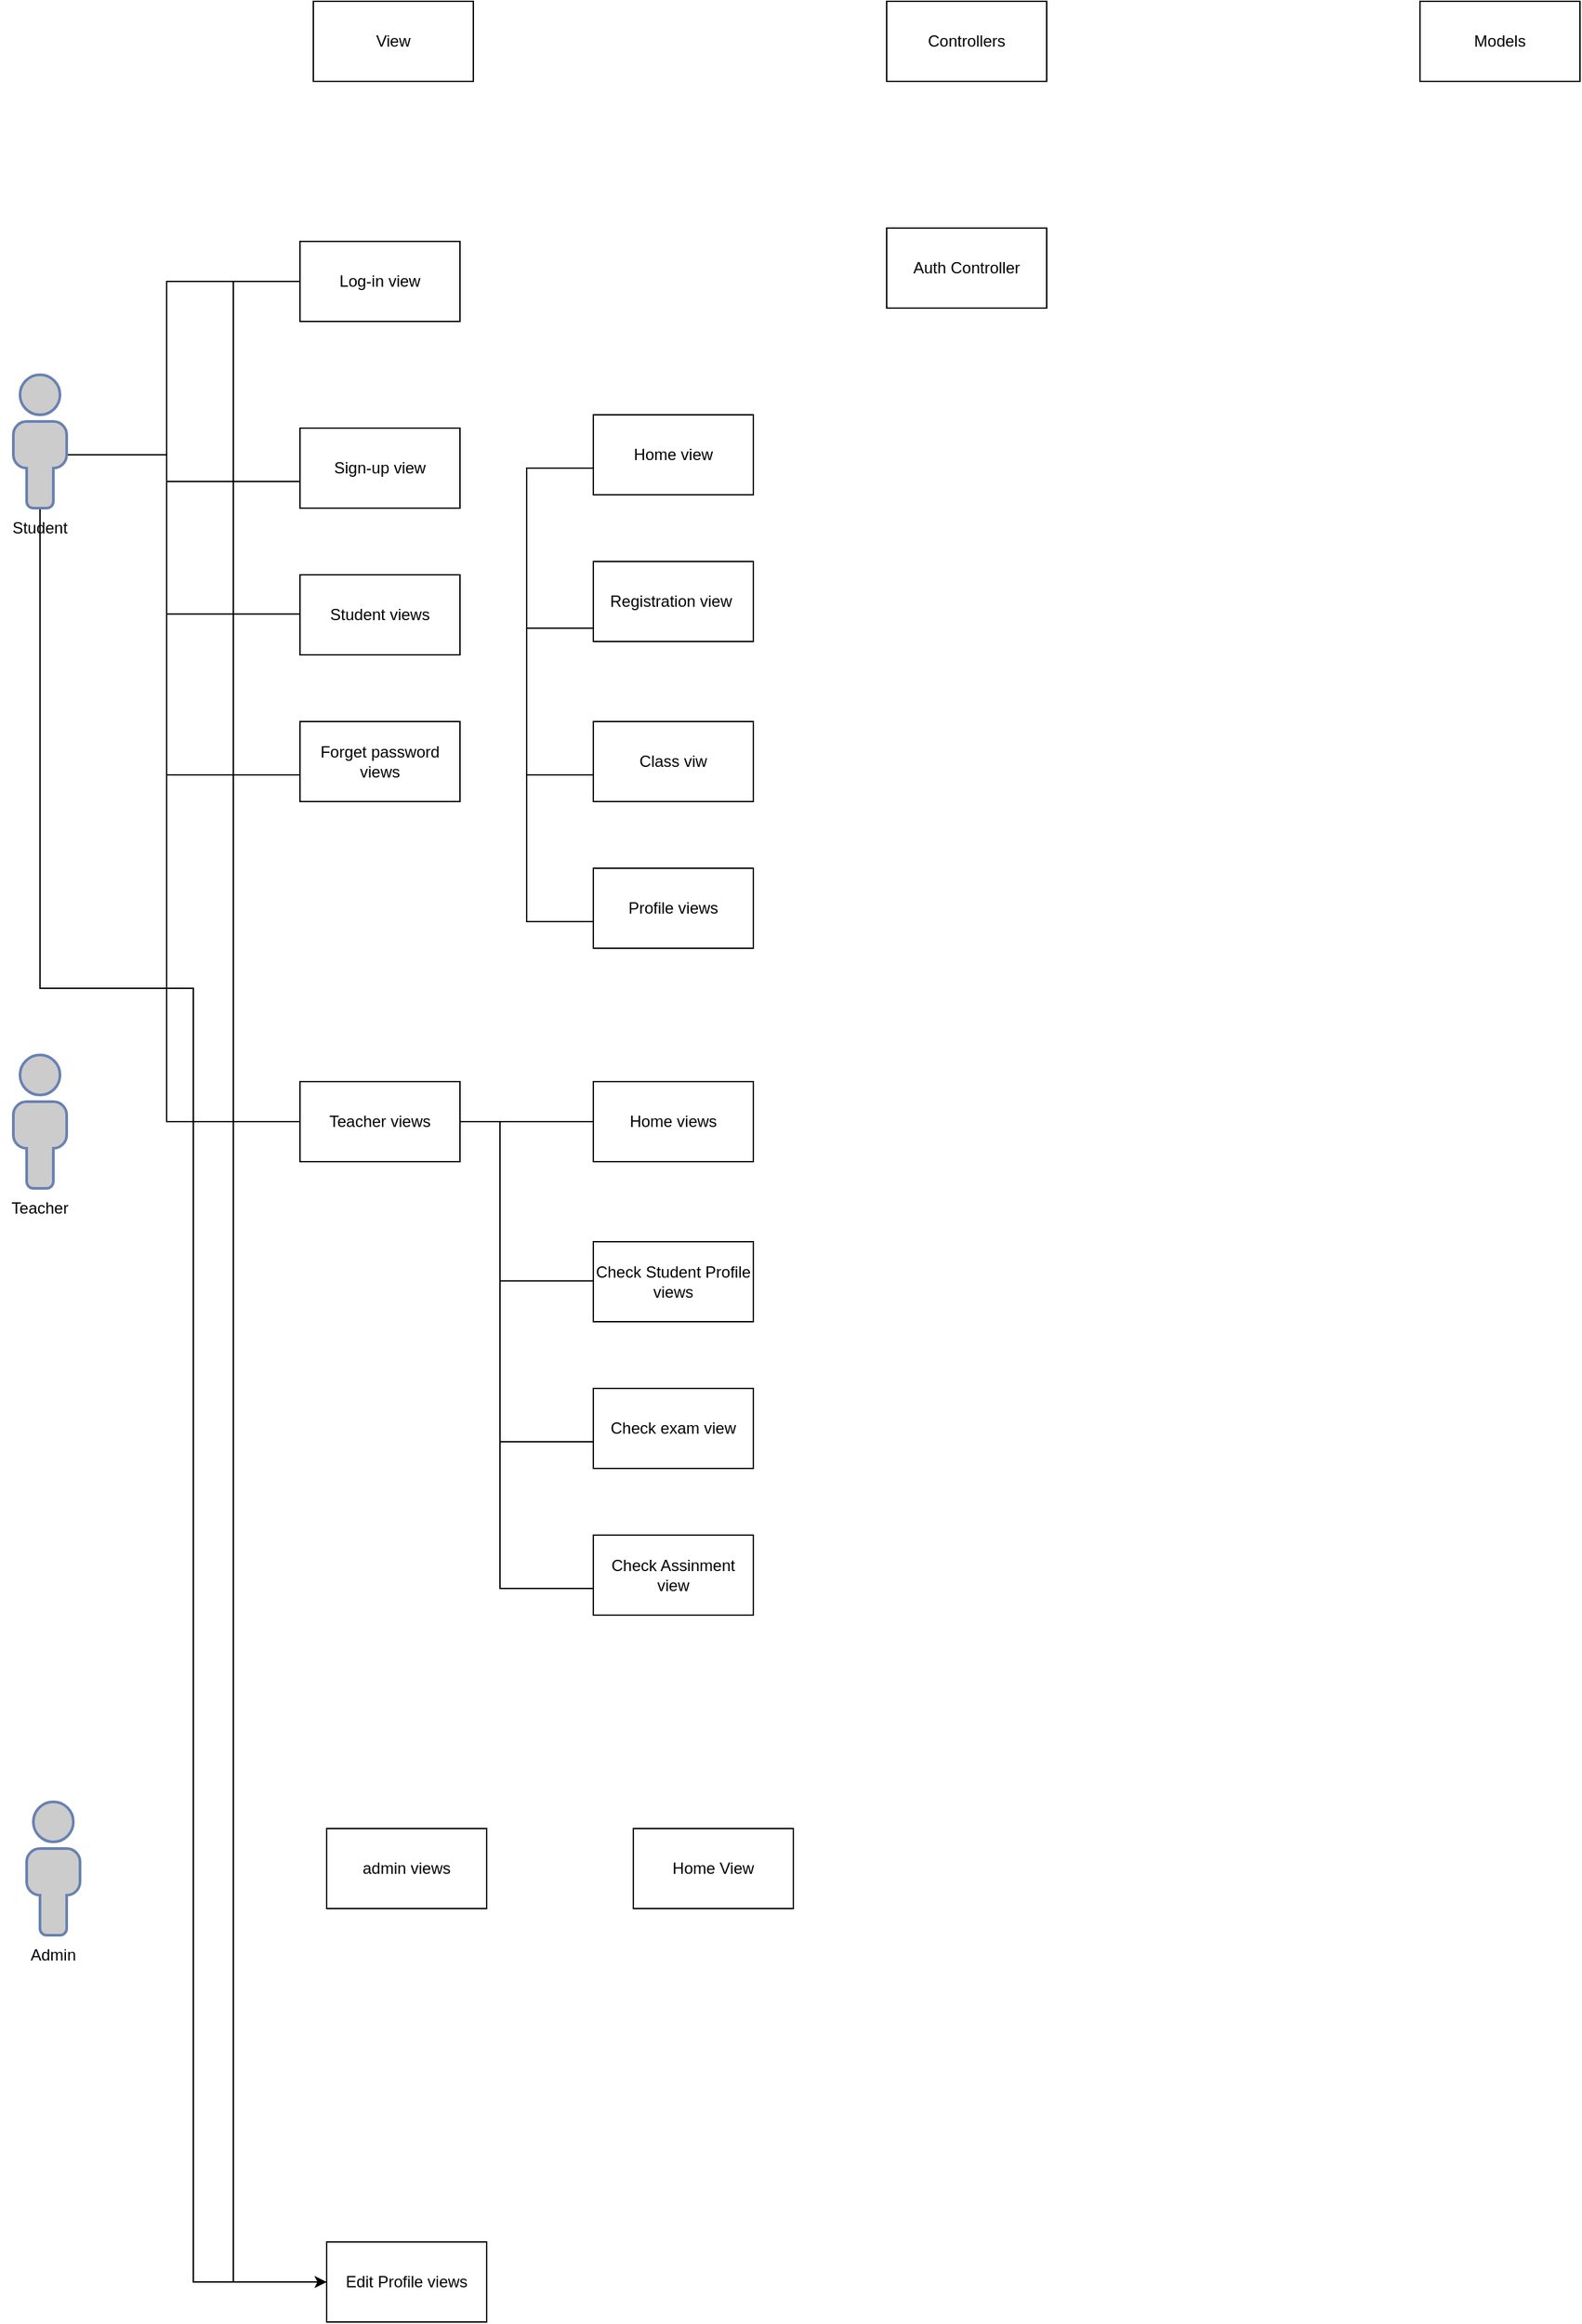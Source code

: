 <mxfile version="20.8.8" type="github">
  <diagram name="Page-1" id="TC_4WfJnMGVma51VtcSm">
    <mxGraphModel dx="749" dy="855" grid="1" gridSize="10" guides="1" tooltips="1" connect="1" arrows="1" fold="1" page="1" pageScale="1" pageWidth="1600" pageHeight="900" math="0" shadow="0">
      <root>
        <mxCell id="0" />
        <mxCell id="1" parent="0" />
        <mxCell id="ad1aPUpGKpew4Hz-ZdNQ-4" value="Student" style="text;strokeColor=none;align=center;fillColor=none;html=1;verticalAlign=middle;whiteSpace=wrap;rounded=0;" vertex="1" parent="1">
          <mxGeometry x="35" y="390" width="60" height="30" as="geometry" />
        </mxCell>
        <mxCell id="ad1aPUpGKpew4Hz-ZdNQ-5" value="Teacher" style="text;strokeColor=none;align=center;fillColor=none;html=1;verticalAlign=middle;whiteSpace=wrap;rounded=0;" vertex="1" parent="1">
          <mxGeometry x="35" y="900" width="60" height="30" as="geometry" />
        </mxCell>
        <mxCell id="ad1aPUpGKpew4Hz-ZdNQ-6" value="Admin" style="text;strokeColor=none;align=center;fillColor=none;html=1;verticalAlign=middle;whiteSpace=wrap;rounded=0;" vertex="1" parent="1">
          <mxGeometry x="45" y="1460" width="60" height="30" as="geometry" />
        </mxCell>
        <mxCell id="ad1aPUpGKpew4Hz-ZdNQ-8" value="" style="fontColor=#0066CC;verticalAlign=top;verticalLabelPosition=bottom;labelPosition=center;align=center;html=1;outlineConnect=0;fillColor=#CCCCCC;strokeColor=#6881B3;gradientColor=none;gradientDirection=north;strokeWidth=2;shape=mxgraph.networks.user_male;shadow=0;" vertex="1" parent="1">
          <mxGeometry x="45" y="800" width="40" height="100" as="geometry" />
        </mxCell>
        <mxCell id="ad1aPUpGKpew4Hz-ZdNQ-9" value="" style="fontColor=#0066CC;verticalAlign=top;verticalLabelPosition=bottom;labelPosition=center;align=center;html=1;outlineConnect=0;fillColor=#CCCCCC;strokeColor=#6881B3;gradientColor=none;gradientDirection=north;strokeWidth=2;shape=mxgraph.networks.user_male;shadow=0;" vertex="1" parent="1">
          <mxGeometry x="55" y="1360" width="40" height="100" as="geometry" />
        </mxCell>
        <mxCell id="ad1aPUpGKpew4Hz-ZdNQ-10" value="View" style="rounded=0;whiteSpace=wrap;html=1;shadow=0;" vertex="1" parent="1">
          <mxGeometry x="270" y="10" width="120" height="60" as="geometry" />
        </mxCell>
        <mxCell id="ad1aPUpGKpew4Hz-ZdNQ-11" value="Controllers" style="rounded=0;whiteSpace=wrap;html=1;shadow=0;" vertex="1" parent="1">
          <mxGeometry x="700" y="10" width="120" height="60" as="geometry" />
        </mxCell>
        <mxCell id="ad1aPUpGKpew4Hz-ZdNQ-12" value="Models" style="rounded=0;whiteSpace=wrap;html=1;shadow=0;" vertex="1" parent="1">
          <mxGeometry x="1100" y="10" width="120" height="60" as="geometry" />
        </mxCell>
        <mxCell id="ad1aPUpGKpew4Hz-ZdNQ-29" style="edgeStyle=orthogonalEdgeStyle;rounded=0;orthogonalLoop=1;jettySize=auto;html=1;" edge="1" parent="1" source="ad1aPUpGKpew4Hz-ZdNQ-13">
          <mxGeometry relative="1" as="geometry">
            <mxPoint x="280" y="1720" as="targetPoint" />
            <Array as="points">
              <mxPoint x="210" y="220" />
              <mxPoint x="210" y="1720" />
            </Array>
          </mxGeometry>
        </mxCell>
        <mxCell id="ad1aPUpGKpew4Hz-ZdNQ-13" value="Log-in view" style="rounded=0;whiteSpace=wrap;html=1;shadow=0;" vertex="1" parent="1">
          <mxGeometry x="260" y="190" width="120" height="60" as="geometry" />
        </mxCell>
        <mxCell id="ad1aPUpGKpew4Hz-ZdNQ-14" value="admin views" style="rounded=0;whiteSpace=wrap;html=1;shadow=0;" vertex="1" parent="1">
          <mxGeometry x="280" y="1380" width="120" height="60" as="geometry" />
        </mxCell>
        <mxCell id="ad1aPUpGKpew4Hz-ZdNQ-15" value="Edit Profile views" style="rounded=0;whiteSpace=wrap;html=1;shadow=0;" vertex="1" parent="1">
          <mxGeometry x="280" y="1690" width="120" height="60" as="geometry" />
        </mxCell>
        <mxCell id="ad1aPUpGKpew4Hz-ZdNQ-17" value="Teacher views" style="rounded=0;whiteSpace=wrap;html=1;shadow=0;" vertex="1" parent="1">
          <mxGeometry x="260" y="820" width="120" height="60" as="geometry" />
        </mxCell>
        <mxCell id="ad1aPUpGKpew4Hz-ZdNQ-18" value="Forget password views" style="rounded=0;whiteSpace=wrap;html=1;shadow=0;" vertex="1" parent="1">
          <mxGeometry x="260" y="550" width="120" height="60" as="geometry" />
        </mxCell>
        <mxCell id="ad1aPUpGKpew4Hz-ZdNQ-19" value="Sign-up view" style="rounded=0;whiteSpace=wrap;html=1;shadow=0;" vertex="1" parent="1">
          <mxGeometry x="260" y="330" width="120" height="60" as="geometry" />
        </mxCell>
        <mxCell id="ad1aPUpGKpew4Hz-ZdNQ-20" value="Student views" style="rounded=0;whiteSpace=wrap;html=1;shadow=0;" vertex="1" parent="1">
          <mxGeometry x="260" y="440" width="120" height="60" as="geometry" />
        </mxCell>
        <mxCell id="ad1aPUpGKpew4Hz-ZdNQ-30" value="" style="endArrow=none;html=1;rounded=0;exitX=0;exitY=0.5;exitDx=0;exitDy=0;" edge="1" parent="1" source="ad1aPUpGKpew4Hz-ZdNQ-17">
          <mxGeometry width="50" height="50" relative="1" as="geometry">
            <mxPoint x="650" y="590" as="sourcePoint" />
            <mxPoint x="260" y="220" as="targetPoint" />
            <Array as="points">
              <mxPoint x="160" y="850" />
              <mxPoint x="160" y="220" />
            </Array>
          </mxGeometry>
        </mxCell>
        <mxCell id="ad1aPUpGKpew4Hz-ZdNQ-31" value="" style="endArrow=none;html=1;rounded=0;exitX=0.375;exitY=0.6;exitDx=0;exitDy=0;exitPerimeter=0;" edge="1" parent="1" source="ad1aPUpGKpew4Hz-ZdNQ-7">
          <mxGeometry width="50" height="50" relative="1" as="geometry">
            <mxPoint x="90" y="350" as="sourcePoint" />
            <mxPoint x="160" y="350" as="targetPoint" />
          </mxGeometry>
        </mxCell>
        <mxCell id="ad1aPUpGKpew4Hz-ZdNQ-33" value="" style="endArrow=none;html=1;rounded=0;exitX=0;exitY=0.5;exitDx=0;exitDy=0;" edge="1" parent="1" source="ad1aPUpGKpew4Hz-ZdNQ-15">
          <mxGeometry width="50" height="50" relative="1" as="geometry">
            <mxPoint x="280" y="1720.0" as="sourcePoint" />
            <mxPoint x="65" y="500" as="targetPoint" />
            <Array as="points">
              <mxPoint x="180" y="1720" />
              <mxPoint x="180" y="1620" />
              <mxPoint x="180" y="750" />
              <mxPoint x="65" y="750" />
              <mxPoint x="65" y="490" />
              <mxPoint x="65" y="380" />
            </Array>
          </mxGeometry>
        </mxCell>
        <mxCell id="ad1aPUpGKpew4Hz-ZdNQ-7" value="" style="fontColor=#0066CC;verticalAlign=top;verticalLabelPosition=bottom;labelPosition=center;align=center;html=1;outlineConnect=0;fillColor=#CCCCCC;strokeColor=#6881B3;gradientColor=none;gradientDirection=north;strokeWidth=2;shape=mxgraph.networks.user_male;shadow=0;" vertex="1" parent="1">
          <mxGeometry x="45" y="290" width="40" height="100" as="geometry" />
        </mxCell>
        <mxCell id="ad1aPUpGKpew4Hz-ZdNQ-37" value="" style="endArrow=none;html=1;rounded=0;exitX=0.375;exitY=0.6;exitDx=0;exitDy=0;exitPerimeter=0;" edge="1" parent="1">
          <mxGeometry width="50" height="50" relative="1" as="geometry">
            <mxPoint x="160" y="370" as="sourcePoint" />
            <mxPoint x="260" y="370" as="targetPoint" />
          </mxGeometry>
        </mxCell>
        <mxCell id="ad1aPUpGKpew4Hz-ZdNQ-38" value="" style="endArrow=none;html=1;rounded=0;exitX=0.375;exitY=0.6;exitDx=0;exitDy=0;exitPerimeter=0;" edge="1" parent="1">
          <mxGeometry width="50" height="50" relative="1" as="geometry">
            <mxPoint x="160" y="469.41" as="sourcePoint" />
            <mxPoint x="260" y="469.41" as="targetPoint" />
          </mxGeometry>
        </mxCell>
        <mxCell id="ad1aPUpGKpew4Hz-ZdNQ-39" value="" style="endArrow=none;html=1;rounded=0;exitX=0.375;exitY=0.6;exitDx=0;exitDy=0;exitPerimeter=0;" edge="1" parent="1">
          <mxGeometry width="50" height="50" relative="1" as="geometry">
            <mxPoint x="160" y="590" as="sourcePoint" />
            <mxPoint x="260" y="590" as="targetPoint" />
          </mxGeometry>
        </mxCell>
        <mxCell id="ad1aPUpGKpew4Hz-ZdNQ-40" value="Auth Controller" style="rounded=0;whiteSpace=wrap;html=1;shadow=0;" vertex="1" parent="1">
          <mxGeometry x="700" y="180" width="120" height="60" as="geometry" />
        </mxCell>
        <mxCell id="ad1aPUpGKpew4Hz-ZdNQ-41" value="Home view" style="rounded=0;whiteSpace=wrap;html=1;shadow=0;" vertex="1" parent="1">
          <mxGeometry x="480" y="320" width="120" height="60" as="geometry" />
        </mxCell>
        <mxCell id="ad1aPUpGKpew4Hz-ZdNQ-42" value="Registration view&amp;nbsp;" style="rounded=0;whiteSpace=wrap;html=1;shadow=0;" vertex="1" parent="1">
          <mxGeometry x="480" y="430" width="120" height="60" as="geometry" />
        </mxCell>
        <mxCell id="ad1aPUpGKpew4Hz-ZdNQ-43" value="Class viw" style="rounded=0;whiteSpace=wrap;html=1;shadow=0;" vertex="1" parent="1">
          <mxGeometry x="480" y="550" width="120" height="60" as="geometry" />
        </mxCell>
        <mxCell id="ad1aPUpGKpew4Hz-ZdNQ-44" value="Profile views" style="rounded=0;whiteSpace=wrap;html=1;shadow=0;" vertex="1" parent="1">
          <mxGeometry x="480" y="660" width="120" height="60" as="geometry" />
        </mxCell>
        <mxCell id="ad1aPUpGKpew4Hz-ZdNQ-45" value="" style="endArrow=none;html=1;rounded=0;" edge="1" parent="1">
          <mxGeometry width="50" height="50" relative="1" as="geometry">
            <mxPoint x="480" y="700" as="sourcePoint" />
            <mxPoint x="480" y="360" as="targetPoint" />
            <Array as="points">
              <mxPoint x="430" y="700" />
              <mxPoint x="430" y="360" />
            </Array>
          </mxGeometry>
        </mxCell>
        <mxCell id="ad1aPUpGKpew4Hz-ZdNQ-46" value="" style="endArrow=none;html=1;rounded=0;" edge="1" parent="1">
          <mxGeometry width="50" height="50" relative="1" as="geometry">
            <mxPoint x="430" y="480" as="sourcePoint" />
            <mxPoint x="480" y="480" as="targetPoint" />
          </mxGeometry>
        </mxCell>
        <mxCell id="ad1aPUpGKpew4Hz-ZdNQ-47" value="" style="endArrow=none;html=1;rounded=0;" edge="1" parent="1">
          <mxGeometry width="50" height="50" relative="1" as="geometry">
            <mxPoint x="430" y="590" as="sourcePoint" />
            <mxPoint x="480.0" y="590" as="targetPoint" />
          </mxGeometry>
        </mxCell>
        <mxCell id="ad1aPUpGKpew4Hz-ZdNQ-49" value="Home views" style="rounded=0;whiteSpace=wrap;html=1;shadow=0;" vertex="1" parent="1">
          <mxGeometry x="480" y="820" width="120" height="60" as="geometry" />
        </mxCell>
        <mxCell id="ad1aPUpGKpew4Hz-ZdNQ-50" value="Check Student Profile views" style="rounded=0;whiteSpace=wrap;html=1;shadow=0;" vertex="1" parent="1">
          <mxGeometry x="480" y="940" width="120" height="60" as="geometry" />
        </mxCell>
        <mxCell id="ad1aPUpGKpew4Hz-ZdNQ-51" value="Check exam view" style="rounded=0;whiteSpace=wrap;html=1;shadow=0;" vertex="1" parent="1">
          <mxGeometry x="480" y="1050" width="120" height="60" as="geometry" />
        </mxCell>
        <mxCell id="ad1aPUpGKpew4Hz-ZdNQ-52" value="Check Assinment view" style="rounded=0;whiteSpace=wrap;html=1;shadow=0;" vertex="1" parent="1">
          <mxGeometry x="480" y="1160" width="120" height="60" as="geometry" />
        </mxCell>
        <mxCell id="ad1aPUpGKpew4Hz-ZdNQ-55" value="" style="endArrow=none;html=1;rounded=0;entryX=0;entryY=0.5;entryDx=0;entryDy=0;" edge="1" parent="1" target="ad1aPUpGKpew4Hz-ZdNQ-49">
          <mxGeometry width="50" height="50" relative="1" as="geometry">
            <mxPoint x="380" y="850" as="sourcePoint" />
            <mxPoint x="440" y="820" as="targetPoint" />
          </mxGeometry>
        </mxCell>
        <mxCell id="ad1aPUpGKpew4Hz-ZdNQ-56" value="" style="endArrow=none;html=1;rounded=0;" edge="1" parent="1">
          <mxGeometry width="50" height="50" relative="1" as="geometry">
            <mxPoint x="480" y="1200" as="sourcePoint" />
            <mxPoint x="410" y="850" as="targetPoint" />
            <Array as="points">
              <mxPoint x="410" y="1200" />
            </Array>
          </mxGeometry>
        </mxCell>
        <mxCell id="ad1aPUpGKpew4Hz-ZdNQ-57" value="" style="endArrow=none;html=1;rounded=0;" edge="1" parent="1">
          <mxGeometry width="50" height="50" relative="1" as="geometry">
            <mxPoint x="410" y="1090" as="sourcePoint" />
            <mxPoint x="480" y="1090" as="targetPoint" />
            <Array as="points">
              <mxPoint x="440" y="1090" />
            </Array>
          </mxGeometry>
        </mxCell>
        <mxCell id="ad1aPUpGKpew4Hz-ZdNQ-58" value="" style="endArrow=none;html=1;rounded=0;" edge="1" parent="1">
          <mxGeometry width="50" height="50" relative="1" as="geometry">
            <mxPoint x="410" y="969.41" as="sourcePoint" />
            <mxPoint x="480.0" y="969.41" as="targetPoint" />
            <Array as="points">
              <mxPoint x="440" y="969.41" />
            </Array>
          </mxGeometry>
        </mxCell>
        <mxCell id="ad1aPUpGKpew4Hz-ZdNQ-59" value="Home View" style="rounded=0;whiteSpace=wrap;html=1;shadow=0;" vertex="1" parent="1">
          <mxGeometry x="510" y="1380" width="120" height="60" as="geometry" />
        </mxCell>
      </root>
    </mxGraphModel>
  </diagram>
</mxfile>
